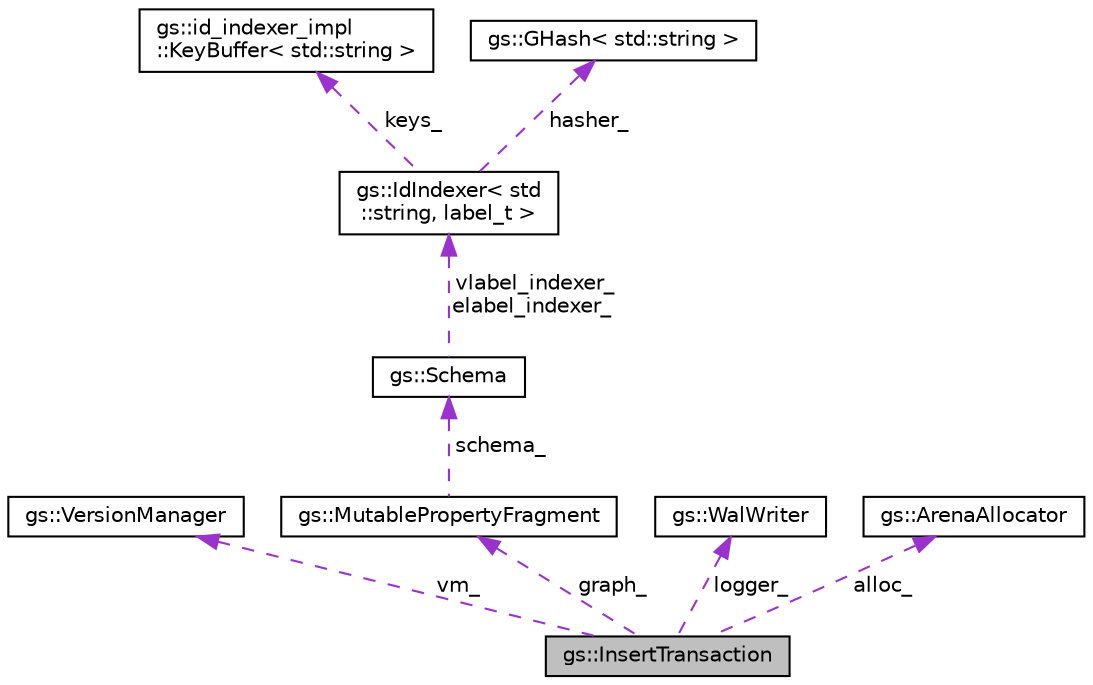 digraph "gs::InsertTransaction"
{
 // LATEX_PDF_SIZE
  edge [fontname="Helvetica",fontsize="10",labelfontname="Helvetica",labelfontsize="10"];
  node [fontname="Helvetica",fontsize="10",shape=record];
  Node1 [label="gs::InsertTransaction",height=0.2,width=0.4,color="black", fillcolor="grey75", style="filled", fontcolor="black",tooltip=" "];
  Node2 -> Node1 [dir="back",color="darkorchid3",fontsize="10",style="dashed",label=" vm_" ,fontname="Helvetica"];
  Node2 [label="gs::VersionManager",height=0.2,width=0.4,color="black", fillcolor="white", style="filled",URL="$classgs_1_1VersionManager.html",tooltip=" "];
  Node3 -> Node1 [dir="back",color="darkorchid3",fontsize="10",style="dashed",label=" graph_" ,fontname="Helvetica"];
  Node3 [label="gs::MutablePropertyFragment",height=0.2,width=0.4,color="black", fillcolor="white", style="filled",URL="$classgs_1_1MutablePropertyFragment.html",tooltip=" "];
  Node4 -> Node3 [dir="back",color="darkorchid3",fontsize="10",style="dashed",label=" schema_" ,fontname="Helvetica"];
  Node4 [label="gs::Schema",height=0.2,width=0.4,color="black", fillcolor="white", style="filled",URL="$classgs_1_1Schema.html",tooltip=" "];
  Node5 -> Node4 [dir="back",color="darkorchid3",fontsize="10",style="dashed",label=" vlabel_indexer_\nelabel_indexer_" ,fontname="Helvetica"];
  Node5 [label="gs::IdIndexer\< std\l::string, label_t \>",height=0.2,width=0.4,color="black", fillcolor="white", style="filled",URL="$classgs_1_1IdIndexer.html",tooltip=" "];
  Node6 -> Node5 [dir="back",color="darkorchid3",fontsize="10",style="dashed",label=" keys_" ,fontname="Helvetica"];
  Node6 [label="gs::id_indexer_impl\l::KeyBuffer\< std::string \>",height=0.2,width=0.4,color="black", fillcolor="white", style="filled",URL="$structgs_1_1id__indexer__impl_1_1KeyBuffer_3_01std_1_1string_01_4.html",tooltip=" "];
  Node7 -> Node5 [dir="back",color="darkorchid3",fontsize="10",style="dashed",label=" hasher_" ,fontname="Helvetica"];
  Node7 [label="gs::GHash\< std::string \>",height=0.2,width=0.4,color="black", fillcolor="white", style="filled",URL="$structgs_1_1GHash.html",tooltip=" "];
  Node8 -> Node1 [dir="back",color="darkorchid3",fontsize="10",style="dashed",label=" logger_" ,fontname="Helvetica"];
  Node8 [label="gs::WalWriter",height=0.2,width=0.4,color="black", fillcolor="white", style="filled",URL="$classgs_1_1WalWriter.html",tooltip=" "];
  Node9 -> Node1 [dir="back",color="darkorchid3",fontsize="10",style="dashed",label=" alloc_" ,fontname="Helvetica"];
  Node9 [label="gs::ArenaAllocator",height=0.2,width=0.4,color="black", fillcolor="white", style="filled",URL="$classgs_1_1ArenaAllocator.html",tooltip=" "];
}
